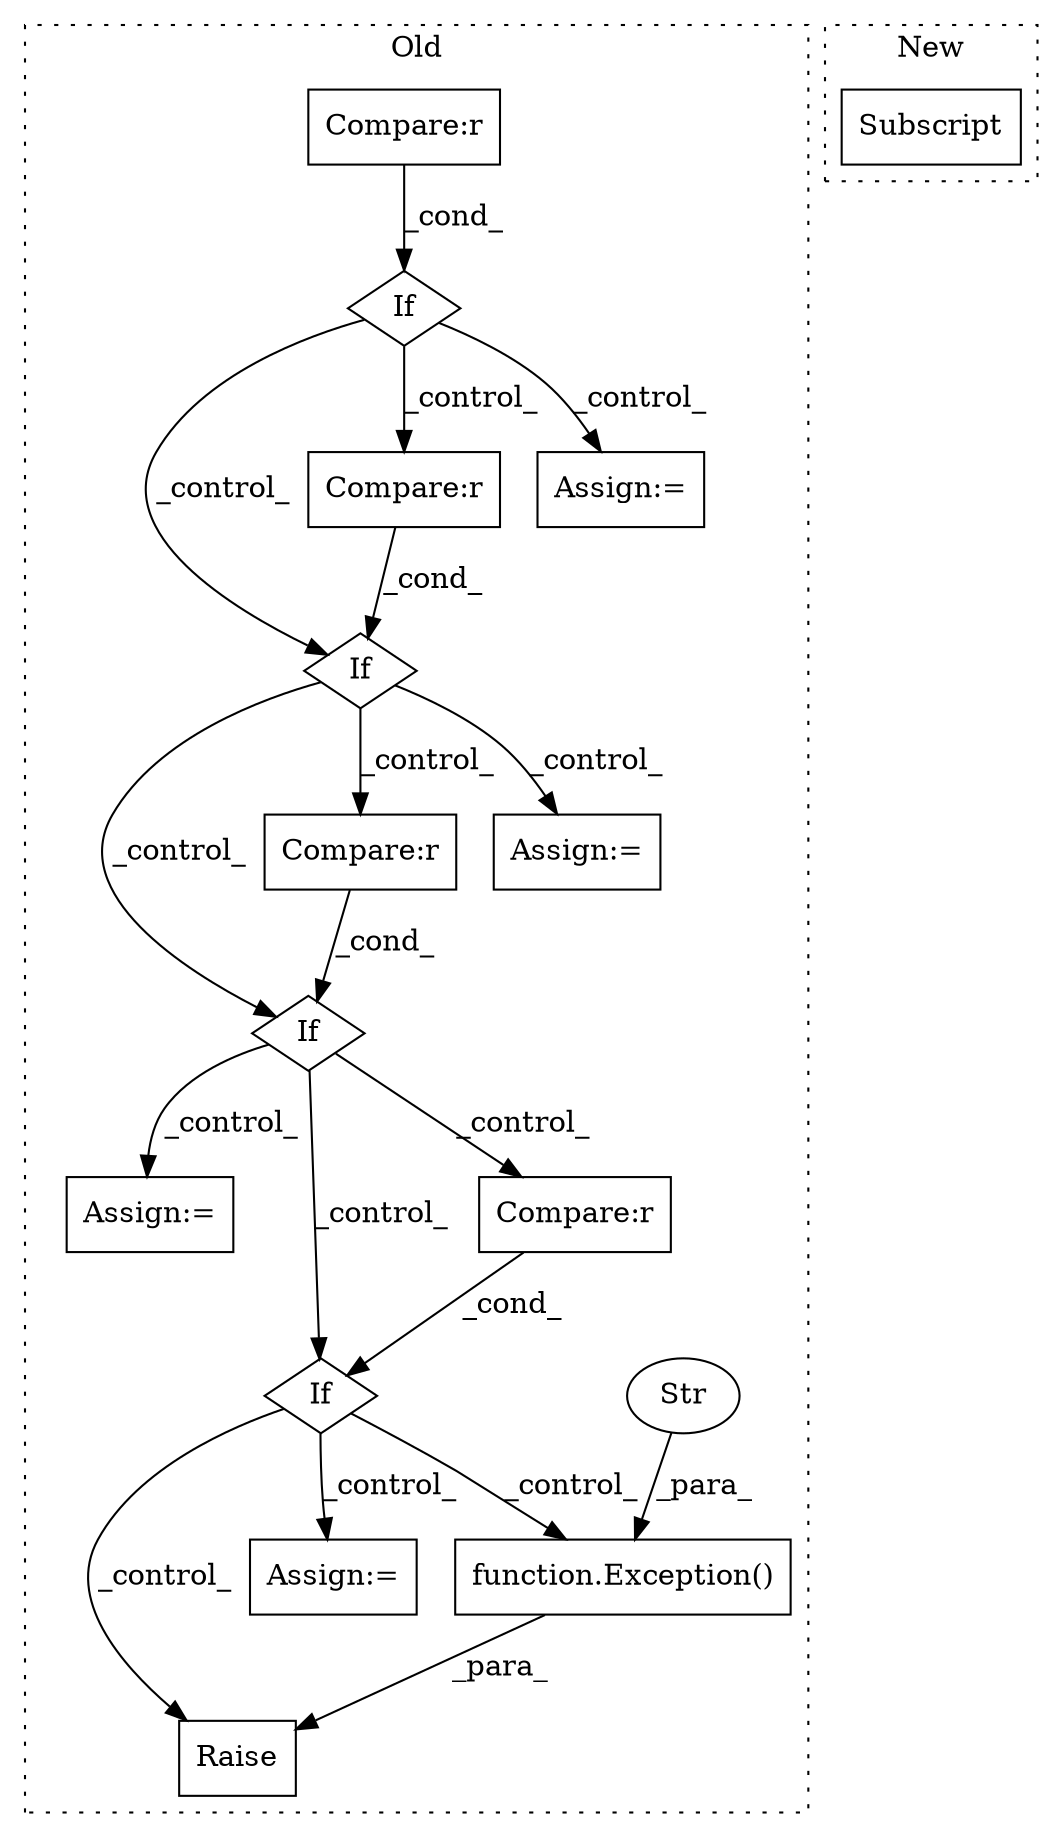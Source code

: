 digraph G {
subgraph cluster0 {
1 [label="function.Exception()" a="75" s="2978,3011" l="10,1" shape="box"];
3 [label="Raise" a="91" s="2972" l="6" shape="box"];
4 [label="Str" a="66" s="2988" l="23" shape="ellipse"];
5 [label="If" a="96" s="2727" l="0" shape="diamond"];
6 [label="Compare:r" a="40" s="2727" l="19" shape="box"];
7 [label="Assign:=" a="68" s="2834" l="3" shape="box"];
8 [label="If" a="96" s="2855" l="0" shape="diamond"];
9 [label="Compare:r" a="40" s="2855" l="21" shape="box"];
10 [label="If" a="96" s="2642" l="3" shape="diamond"];
11 [label="Compare:r" a="40" s="2645" l="19" shape="box"];
12 [label="Assign:=" a="68" s="2882" l="3" shape="box"];
13 [label="Assign:=" a="68" s="2670" l="3" shape="box"];
14 [label="If" a="96" s="2768" l="0" shape="diamond"];
15 [label="Compare:r" a="40" s="2768" l="19" shape="box"];
16 [label="Assign:=" a="68" s="2752" l="3" shape="box"];
label = "Old";
style="dotted";
}
subgraph cluster1 {
2 [label="Subscript" a="63" s="2997,0" l="15,0" shape="box"];
label = "New";
style="dotted";
}
1 -> 3 [label="_para_"];
4 -> 1 [label="_para_"];
5 -> 15 [label="_control_"];
5 -> 14 [label="_control_"];
5 -> 16 [label="_control_"];
6 -> 5 [label="_cond_"];
8 -> 12 [label="_control_"];
8 -> 3 [label="_control_"];
8 -> 1 [label="_control_"];
9 -> 8 [label="_cond_"];
10 -> 5 [label="_control_"];
10 -> 13 [label="_control_"];
10 -> 6 [label="_control_"];
11 -> 10 [label="_cond_"];
14 -> 7 [label="_control_"];
14 -> 8 [label="_control_"];
14 -> 9 [label="_control_"];
15 -> 14 [label="_cond_"];
}
